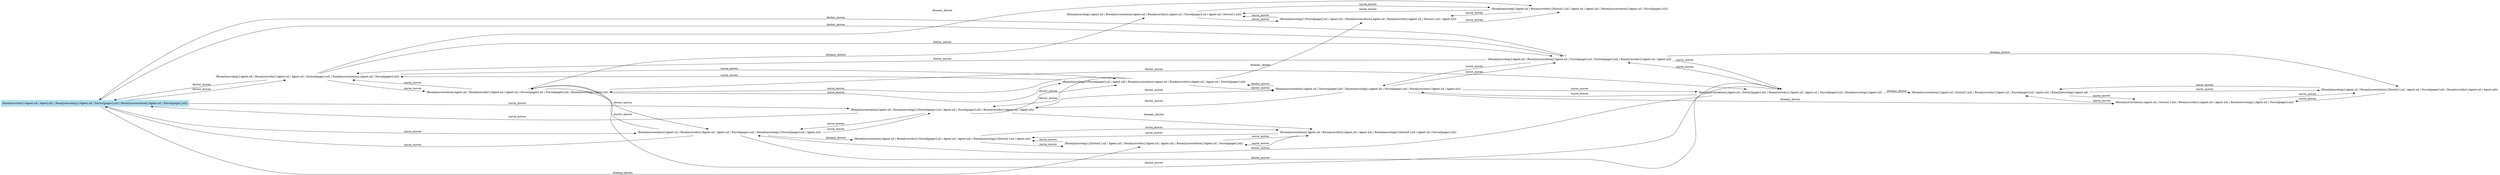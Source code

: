 digraph reaction_graph {
   rankdir=LR;
   node [shape = none];
   N_14504667810493268390 [shape=rectangle, color=lightblue2, style=filled, label="(Room[neurology].(Doctor[pager].nil | Agent.nil) | Room[corridor].(Agent.nil | Agent.nil) | Room[nursestation].(Agent.nil | Nurse[pager].nil))"];
N_14504667810493268390 [ shape = none, label="(Room[neurology].(Doctor[pager].nil | Agent.nil) | Room[corridor].(Agent.nil | Agent.nil) | Room[nursestation].(Agent.nil | Nurse[pager].nil))"];
   N_14504667810493268390 -> N_9134579123687049126 [ label = "doctor_moves" ];
   N_14504667810493268390 -> N_2604869488515234138 [ label = "doctor_moves" ];
   N_14504667810493268390 -> N_13824190530834693616 [ label = "nurse_moves" ];
   N_14504667810493268390 -> N_18242118316785799484 [ label = "nurse_moves" ];
   N_14504667810493268390 -> N_17871044258739931388 [ label = "dreamy_doctor" ];
N_1336073368819877958 [ shape = none, label="(Room[nursestation].(Agent.nil | Doctor[-].nil) | Room[corridor].(Agent.nil | Agent.nil) | Room[neurology].(Agent.nil | Nurse[pager].nil))"];
   N_1336073368819877958 -> N_284368957274961886 [ label = "nurse_moves" ];
   N_1336073368819877958 -> N_9157151619032904836 [ label = "nurse_moves" ];
N_14504667810493268390 [ shape = none, label="(Room[corridor].(Agent.nil | Agent.nil) | Room[neurology].(Agent.nil | Doctor[pager].nil) | Room[nursestation].(Agent.nil | Nurse[pager].nil))"];
N_14639850421326225136 [ shape = none, label="(Room[nursestation].(Agent.nil | Doctor[pager].nil) | Room[neurology].(Agent.nil | Nurse[pager].nil) | Room[corridor].(Agent.nil | Agent.nil))"];
   N_14639850421326225136 -> N_1336073368819877958 [ label = "dreamy_doctor" ];
   N_14639850421326225136 -> N_2604869488515234138 [ label = "nurse_moves" ];
   N_14639850421326225136 -> N_13824190530834693616 [ label = "doctor_moves" ];
   N_14639850421326225136 -> N_8454101844028474352 [ label = "doctor_moves" ];
   N_14639850421326225136 -> N_14291061634300475016 [ label = "nurse_moves" ];
N_17190566979081356614 [ shape = none, properties="he_forgot_the_pager",label="(Room[nursestation].Agent.nil | Room[corridor].(Agent.nil | Agent.nil) | Room[neurology].(Doctor[-].nil | Agent.nil | Nurse[pager].nil))"];
   N_17190566979081356614 -> N_3407348774471475558 [ label = "nurse_moves" ];
   N_17190566979081356614 -> N_17871044258739931388 [ label = "nurse_moves" ];
N_3407348774471475558 [ shape = none, label="(Room[nursestation].Agent.nil | Room[corridor].(Nurse[pager].nil | Agent.nil | Agent.nil) | Room[neurology].(Doctor[-].nil | Agent.nil))"];
   N_3407348774471475558 -> N_17190566979081356614 [ label = "nurse_moves" ];
   N_3407348774471475558 -> N_17871044258739931388 [ label = "nurse_moves" ];
N_12083351450659241286 [ shape = none, label="(Room[neurology].(Nurse[pager].nil | Agent.nil) | Room[nursestation].Agent.nil | Room[corridor].(Agent.nil | Doctor[-].nil | Agent.nil))"];
   N_12083351450659241286 -> N_12763828730317816060 [ label = "nurse_moves" ];
   N_12083351450659241286 -> N_15922043343435592926 [ label = "nurse_moves" ];
N_284368957274961886 [ shape = none, label="(Room[nursestation].(Agent.nil | Doctor[-].nil) | Room[corridor].(Agent.nil | Nurse[pager].nil | Agent.nil) | Room[neurology].Agent.nil)"];
   N_284368957274961886 -> N_1336073368819877958 [ label = "nurse_moves" ];
   N_284368957274961886 -> N_9157151619032904836 [ label = "nurse_moves" ];
N_9134579123687049126 [ shape = none, label="(Room[neurology].Agent.nil | Room[corridor].(Agent.nil | Agent.nil | Doctor[pager].nil) | Room[nursestation].(Agent.nil | Nurse[pager].nil))"];
   N_9134579123687049126 -> N_14504667810493268390 [ label = "doctor_moves" ];
   N_9134579123687049126 -> N_2604869488515234138 [ label = "doctor_moves" ];
   N_9134579123687049126 -> N_8454101844028474352 [ label = "nurse_moves" ];
   N_9134579123687049126 -> N_12292793736804825992 [ label = "nurse_moves" ];
   N_9134579123687049126 -> N_12763828730317816060 [ label = "dreamy_doctor" ];
N_2604869488515234138 [ shape = none, properties="nursestation_meeting,objective_met",label="(Room[neurology].Agent.nil | Room[nursestation].(Agent.nil | Nurse[pager].nil | Doctor[pager].nil) | Room[corridor].(Agent.nil | Agent.nil))"];
   N_2604869488515234138 -> N_14504667810493268390 [ label = "doctor_moves" ];
   N_2604869488515234138 -> N_14639850421326225136 [ label = "nurse_moves" ];
   N_2604869488515234138 -> N_9134579123687049126 [ label = "doctor_moves" ];
   N_2604869488515234138 -> N_14291061634300475016 [ label = "nurse_moves" ];
   N_2604869488515234138 -> N_9157151619032904836 [ label = "dreamy_doctor" ];
N_13824190530834693616 [ shape = none, properties="objective_met",label="(Room[nursestation].Agent.nil | Room[neurology].(Doctor[pager].nil | Agent.nil | Nurse[pager].nil) | Room[corridor].(Agent.nil | Agent.nil))"];
   N_13824190530834693616 -> N_14504667810493268390 [ label = "nurse_moves" ];
   N_13824190530834693616 -> N_14639850421326225136 [ label = "doctor_moves" ];
   N_13824190530834693616 -> N_17190566979081356614 [ label = "dreamy_doctor" ];
   N_13824190530834693616 -> N_18242118316785799484 [ label = "nurse_moves" ];
   N_13824190530834693616 -> N_8454101844028474352 [ label = "doctor_moves" ];
N_18242118316785799484 [ shape = none, label="(Room[nursestation].Agent.nil | Room[corridor].(Agent.nil | Agent.nil | Nurse[pager].nil) | Room[neurology].(Doctor[pager].nil | Agent.nil))"];
   N_18242118316785799484 -> N_14504667810493268390 [ label = "nurse_moves" ];
   N_18242118316785799484 -> N_3407348774471475558 [ label = "dreamy_doctor" ];
   N_18242118316785799484 -> N_13824190530834693616 [ label = "nurse_moves" ];
   N_18242118316785799484 -> N_12292793736804825992 [ label = "doctor_moves" ];
   N_18242118316785799484 -> N_14291061634300475016 [ label = "doctor_moves" ];
N_17871044258739931388 [ shape = none, label="(Room[neurology].(Doctor[-].nil | Agent.nil) | Room[corridor].(Agent.nil | Agent.nil) | Room[nursestation].(Agent.nil | Nurse[pager].nil))"];
   N_17871044258739931388 -> N_17190566979081356614 [ label = "nurse_moves" ];
   N_17871044258739931388 -> N_3407348774471475558 [ label = "nurse_moves" ];
N_8454101844028474352 [ shape = none, label="(Room[neurology].(Nurse[pager].nil | Agent.nil) | Room[nursestation].Agent.nil | Room[corridor].(Agent.nil | Agent.nil | Doctor[pager].nil))"];
   N_8454101844028474352 -> N_14639850421326225136 [ label = "doctor_moves" ];
   N_8454101844028474352 -> N_12083351450659241286 [ label = "dreamy_doctor" ];
   N_8454101844028474352 -> N_9134579123687049126 [ label = "nurse_moves" ];
   N_8454101844028474352 -> N_13824190530834693616 [ label = "doctor_moves" ];
   N_8454101844028474352 -> N_12292793736804825992 [ label = "nurse_moves" ];
N_12292793736804825992 [ shape = none, properties="objective_met",label="(Room[nursestation].Agent.nil | Room[corridor].(Agent.nil | Agent.nil | Doctor[pager].nil | Nurse[pager].nil) | Room[neurology].Agent.nil)"];
   N_12292793736804825992 -> N_9134579123687049126 [ label = "nurse_moves" ];
   N_12292793736804825992 -> N_18242118316785799484 [ label = "doctor_moves" ];
   N_12292793736804825992 -> N_8454101844028474352 [ label = "nurse_moves" ];
   N_12292793736804825992 -> N_14291061634300475016 [ label = "doctor_moves" ];
   N_12292793736804825992 -> N_15922043343435592926 [ label = "dreamy_doctor" ];
N_12763828730317816060 [ shape = none, label="(Room[neurology].Agent.nil | Room[corridor].(Doctor[-].nil | Agent.nil | Agent.nil) | Room[nursestation].(Agent.nil | Nurse[pager].nil))"];
   N_12763828730317816060 -> N_12083351450659241286 [ label = "nurse_moves" ];
   N_12763828730317816060 -> N_15922043343435592926 [ label = "nurse_moves" ];
N_14291061634300475016 [ shape = none, label="(Room[nursestation].(Agent.nil | Doctor[pager].nil) | Room[corridor].(Agent.nil | Agent.nil | Nurse[pager].nil) | Room[neurology].Agent.nil)"];
   N_14291061634300475016 -> N_14639850421326225136 [ label = "nurse_moves" ];
   N_14291061634300475016 -> N_284368957274961886 [ label = "dreamy_doctor" ];
   N_14291061634300475016 -> N_2604869488515234138 [ label = "nurse_moves" ];
   N_14291061634300475016 -> N_18242118316785799484 [ label = "doctor_moves" ];
   N_14291061634300475016 -> N_12292793736804825992 [ label = "doctor_moves" ];
N_9157151619032904836 [ shape = none, properties="he_forgot_the_pager",label="(Room[neurology].Agent.nil | Room[nursestation].(Doctor[-].nil | Agent.nil | Nurse[pager].nil) | Room[corridor].(Agent.nil | Agent.nil))"];
   N_9157151619032904836 -> N_1336073368819877958 [ label = "nurse_moves" ];
   N_9157151619032904836 -> N_284368957274961886 [ label = "nurse_moves" ];
N_15922043343435592926 [ shape = none, properties="he_forgot_the_pager",label="(Room[neurology].Agent.nil | Room[nursestation].Agent.nil | Room[corridor].(Agent.nil | Nurse[pager].nil | Agent.nil | Doctor[-].nil))"];
   N_15922043343435592926 -> N_12083351450659241286 [ label = "nurse_moves" ];
   N_15922043343435592926 -> N_12763828730317816060 [ label = "nurse_moves" ];
}